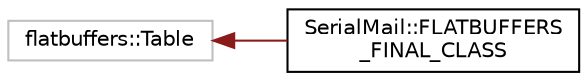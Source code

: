 digraph "Graphical Class Hierarchy"
{
 // LATEX_PDF_SIZE
  edge [fontname="Helvetica",fontsize="10",labelfontname="Helvetica",labelfontsize="10"];
  node [fontname="Helvetica",fontsize="10",shape=record];
  rankdir="LR";
  Node17 [label="flatbuffers::Table",height=0.2,width=0.4,color="grey75", fillcolor="white", style="filled",tooltip=" "];
  Node17 -> Node0 [dir="back",color="firebrick4",fontsize="10",style="solid",fontname="Helvetica"];
  Node0 [label="SerialMail::FLATBUFFERS\l_FINAL_CLASS",height=0.2,width=0.4,color="black", fillcolor="white", style="filled",URL="$structSerialMail_1_1FLATBUFFERS__FINAL__CLASS.html",tooltip=" "];
}
